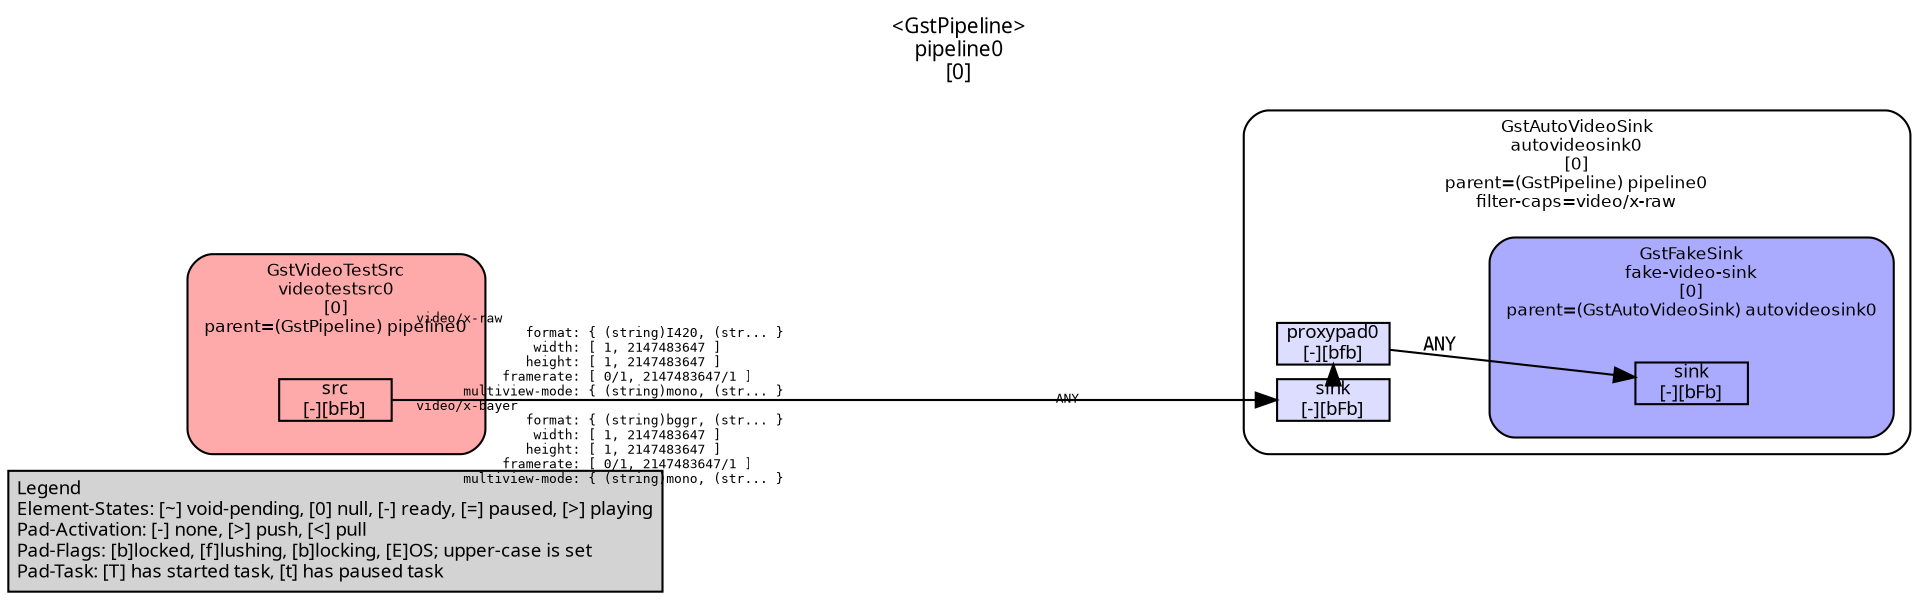 digraph pipeline {
  rankdir=LR;
  fontname="sans";
  fontsize="10";
  labelloc=t;
  nodesep=.1;
  ranksep=.2;
  label="<GstPipeline>\npipeline0\n[0]";
  node [style="filled,rounded", shape=box, fontsize="9", fontname="sans", margin="0.0,0.0"];
  edge [labelfontsize="6", fontsize="9", fontname="monospace"];
  
  legend [
    pos="0,0!",
    margin="0.05,0.05",
    style="filled",
    label="Legend\lElement-States: [~] void-pending, [0] null, [-] ready, [=] paused, [>] playing\lPad-Activation: [-] none, [>] push, [<] pull\lPad-Flags: [b]locked, [f]lushing, [b]locking, [E]OS; upper-case is set\lPad-Task: [T] has started task, [t] has paused task\l",
  ];
  subgraph cluster_autovideosink0_0x55f22be49030 {
    fontname="Bitstream Vera Sans";
    fontsize="8";
    style="filled,rounded";
    color=black;
    label="GstAutoVideoSink\nautovideosink0\n[0]\nparent=(GstPipeline) pipeline0\nfilter-caps=video/x-raw";
    subgraph cluster_autovideosink0_0x55f22be49030_sink {
      label="";
      style="invis";
      _proxypad0_0x55f22be4c120 [color=black, fillcolor="#ddddff", label="proxypad0\n[-][bfb]", height="0.2", style="filled,solid"];
    autovideosink0_0x55f22be49030_sink_0x55f22be4a1a0 -> _proxypad0_0x55f22be4c120 [style=dashed, minlen=0]
      autovideosink0_0x55f22be49030_sink_0x55f22be4a1a0 [color=black, fillcolor="#ddddff", label="sink\n[-][bFb]", height="0.2", style="filled,solid"];
    }

    fillcolor="#ffffff";
    subgraph cluster_fake_video_sink_0x55f22be530d0 {
      fontname="Bitstream Vera Sans";
      fontsize="8";
      style="filled,rounded";
      color=black;
      label="GstFakeSink\nfake-video-sink\n[0]\nparent=(GstAutoVideoSink) autovideosink0";
      subgraph cluster_fake_video_sink_0x55f22be530d0_sink {
        label="";
        style="invis";
        fake_video_sink_0x55f22be530d0_sink_0x55f22be463f0 [color=black, fillcolor="#aaaaff", label="sink\n[-][bFb]", height="0.2", style="filled,solid"];
      }

      fillcolor="#aaaaff";
    }

    _proxypad0_0x55f22be4c120 -> fake_video_sink_0x55f22be530d0_sink_0x55f22be463f0 [label="ANY"]
  }

  subgraph cluster_videotestsrc0_0x55f22be43880 {
    fontname="Bitstream Vera Sans";
    fontsize="8";
    style="filled,rounded";
    color=black;
    label="GstVideoTestSrc\nvideotestsrc0\n[0]\nparent=(GstPipeline) pipeline0";
    subgraph cluster_videotestsrc0_0x55f22be43880_src {
      label="";
      style="invis";
      videotestsrc0_0x55f22be43880_src_0x55f22be461a0 [color=black, fillcolor="#ffaaaa", label="src\n[-][bFb]", height="0.2", style="filled,solid"];
    }

    fillcolor="#ffaaaa";
  }

  videotestsrc0_0x55f22be43880_src_0x55f22be461a0 -> autovideosink0_0x55f22be49030_sink_0x55f22be4a1a0 [labeldistance="10", labelangle="0", label="                                                  ", taillabel="video/x-raw\l              format: { (string)I420, (str... }\l               width: [ 1, 2147483647 ]\l              height: [ 1, 2147483647 ]\l           framerate: [ 0/1, 2147483647/1 ]\l      multiview-mode: { (string)mono, (str... }\lvideo/x-bayer\l              format: { (string)bggr, (str... }\l               width: [ 1, 2147483647 ]\l              height: [ 1, 2147483647 ]\l           framerate: [ 0/1, 2147483647/1 ]\l      multiview-mode: { (string)mono, (str... }\l", headlabel="ANY"]
}
